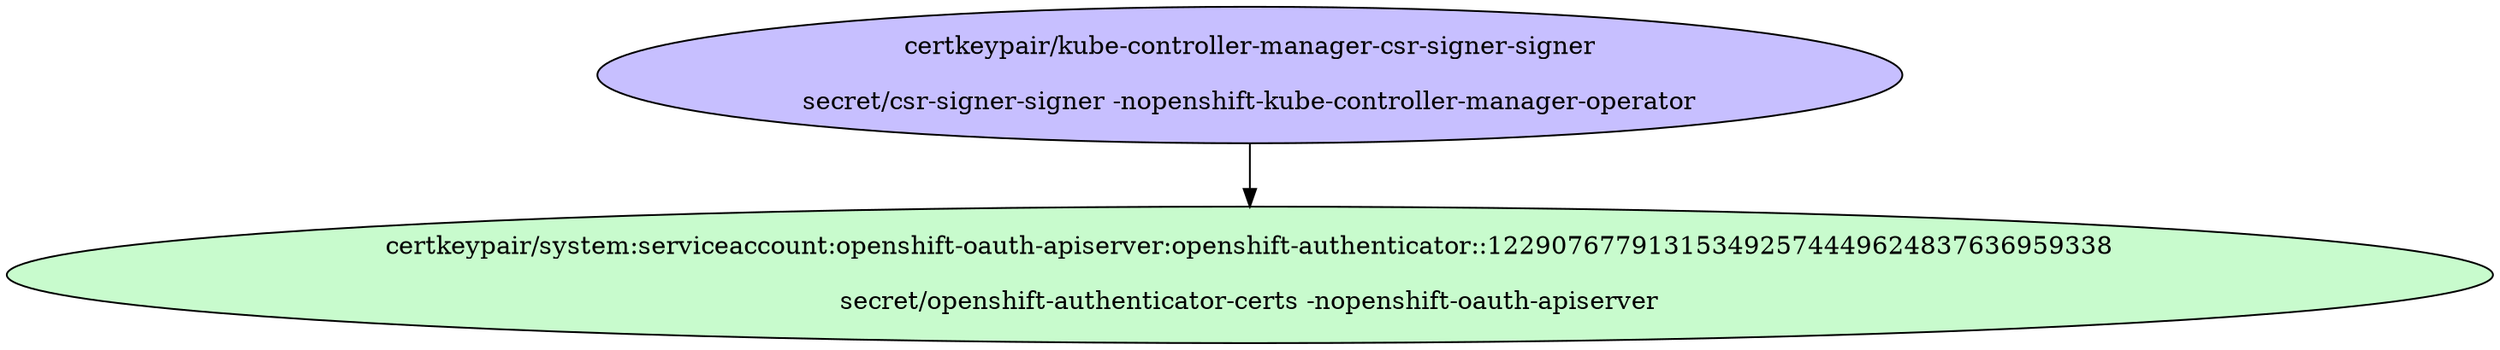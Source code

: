 digraph "Local Certificate" {
  // Node definitions.
  12 [
    label="certkeypair/kube-controller-manager-csr-signer-signer\n\nsecret/csr-signer-signer -nopenshift-kube-controller-manager-operator\n"
    style=filled
    fillcolor="#c7bfff"
  ];
  13 [
    label="certkeypair/system:serviceaccount:openshift-oauth-apiserver:openshift-authenticator::122907677913153492574449624837636959338\n\nsecret/openshift-authenticator-certs -nopenshift-oauth-apiserver\n"
    style=filled
    fillcolor="#c8fbcd"
  ];

  // Edge definitions.
  12 -> 13;
}